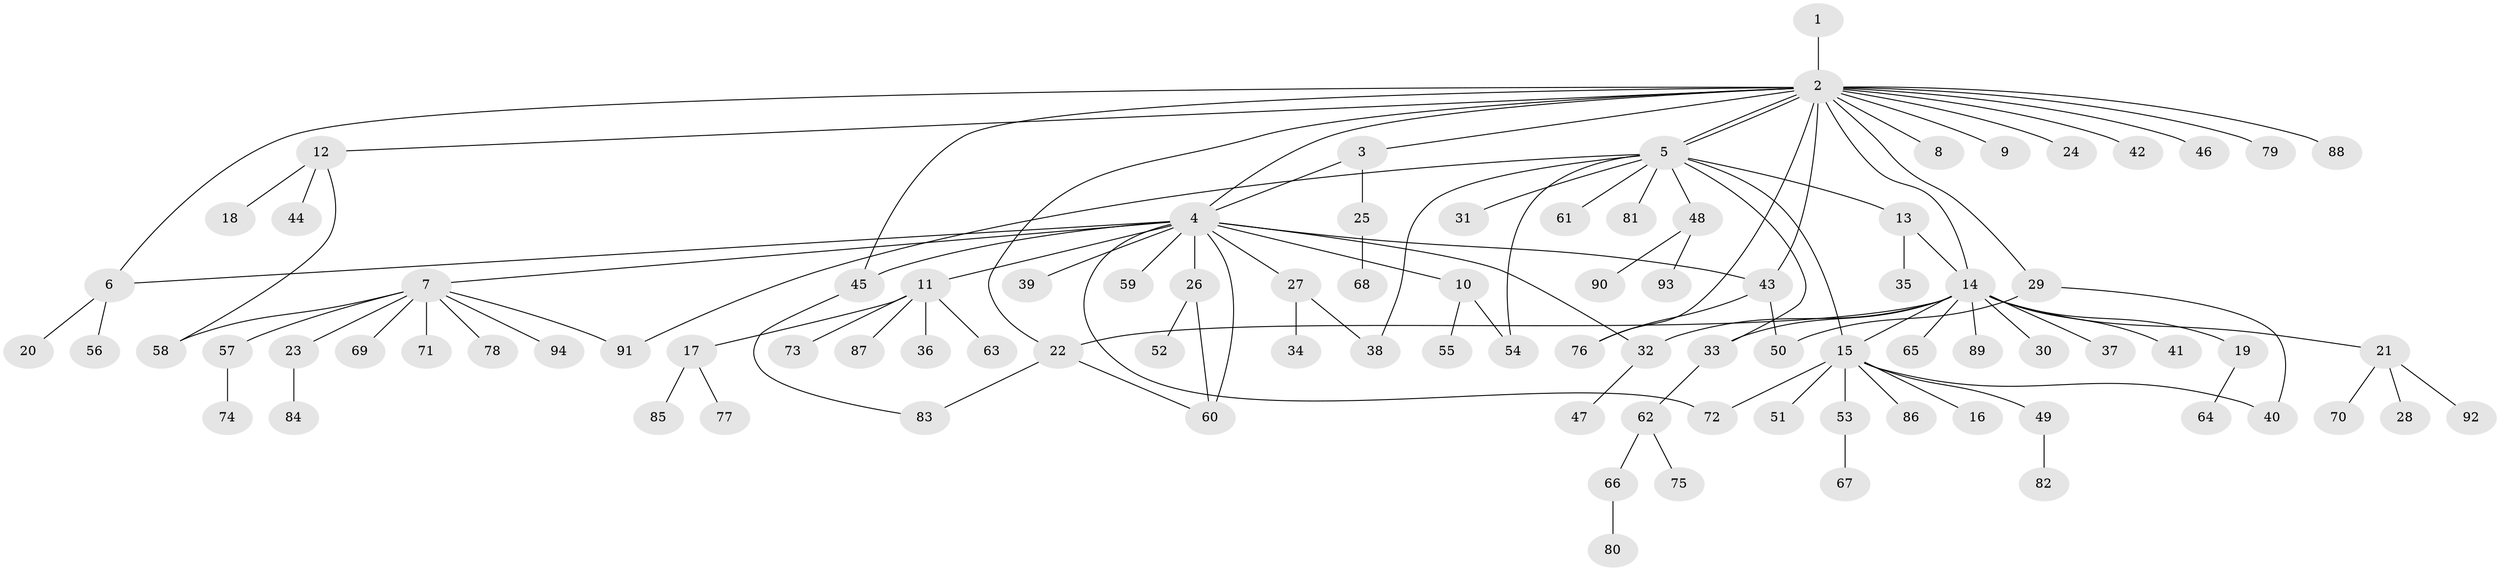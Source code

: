 // Generated by graph-tools (version 1.1) at 2025/11/02/27/25 16:11:10]
// undirected, 94 vertices, 114 edges
graph export_dot {
graph [start="1"]
  node [color=gray90,style=filled];
  1;
  2;
  3;
  4;
  5;
  6;
  7;
  8;
  9;
  10;
  11;
  12;
  13;
  14;
  15;
  16;
  17;
  18;
  19;
  20;
  21;
  22;
  23;
  24;
  25;
  26;
  27;
  28;
  29;
  30;
  31;
  32;
  33;
  34;
  35;
  36;
  37;
  38;
  39;
  40;
  41;
  42;
  43;
  44;
  45;
  46;
  47;
  48;
  49;
  50;
  51;
  52;
  53;
  54;
  55;
  56;
  57;
  58;
  59;
  60;
  61;
  62;
  63;
  64;
  65;
  66;
  67;
  68;
  69;
  70;
  71;
  72;
  73;
  74;
  75;
  76;
  77;
  78;
  79;
  80;
  81;
  82;
  83;
  84;
  85;
  86;
  87;
  88;
  89;
  90;
  91;
  92;
  93;
  94;
  1 -- 2;
  2 -- 3;
  2 -- 4;
  2 -- 5;
  2 -- 5;
  2 -- 6;
  2 -- 8;
  2 -- 9;
  2 -- 12;
  2 -- 14;
  2 -- 22;
  2 -- 24;
  2 -- 29;
  2 -- 42;
  2 -- 43;
  2 -- 45;
  2 -- 46;
  2 -- 76;
  2 -- 79;
  2 -- 88;
  3 -- 4;
  3 -- 25;
  4 -- 6;
  4 -- 7;
  4 -- 10;
  4 -- 11;
  4 -- 26;
  4 -- 27;
  4 -- 32;
  4 -- 39;
  4 -- 43;
  4 -- 45;
  4 -- 59;
  4 -- 60;
  4 -- 72;
  5 -- 13;
  5 -- 15;
  5 -- 31;
  5 -- 33;
  5 -- 38;
  5 -- 48;
  5 -- 54;
  5 -- 61;
  5 -- 81;
  5 -- 91;
  6 -- 20;
  6 -- 56;
  7 -- 23;
  7 -- 57;
  7 -- 58;
  7 -- 69;
  7 -- 71;
  7 -- 78;
  7 -- 91;
  7 -- 94;
  10 -- 54;
  10 -- 55;
  11 -- 17;
  11 -- 36;
  11 -- 63;
  11 -- 73;
  11 -- 87;
  12 -- 18;
  12 -- 44;
  12 -- 58;
  13 -- 14;
  13 -- 35;
  14 -- 15;
  14 -- 19;
  14 -- 21;
  14 -- 22;
  14 -- 30;
  14 -- 32;
  14 -- 33;
  14 -- 37;
  14 -- 41;
  14 -- 65;
  14 -- 89;
  15 -- 16;
  15 -- 40;
  15 -- 49;
  15 -- 51;
  15 -- 53;
  15 -- 72;
  15 -- 86;
  17 -- 77;
  17 -- 85;
  19 -- 64;
  21 -- 28;
  21 -- 70;
  21 -- 92;
  22 -- 60;
  22 -- 83;
  23 -- 84;
  25 -- 68;
  26 -- 52;
  26 -- 60;
  27 -- 34;
  27 -- 38;
  29 -- 40;
  29 -- 50;
  32 -- 47;
  33 -- 62;
  43 -- 50;
  43 -- 76;
  45 -- 83;
  48 -- 90;
  48 -- 93;
  49 -- 82;
  53 -- 67;
  57 -- 74;
  62 -- 66;
  62 -- 75;
  66 -- 80;
}
